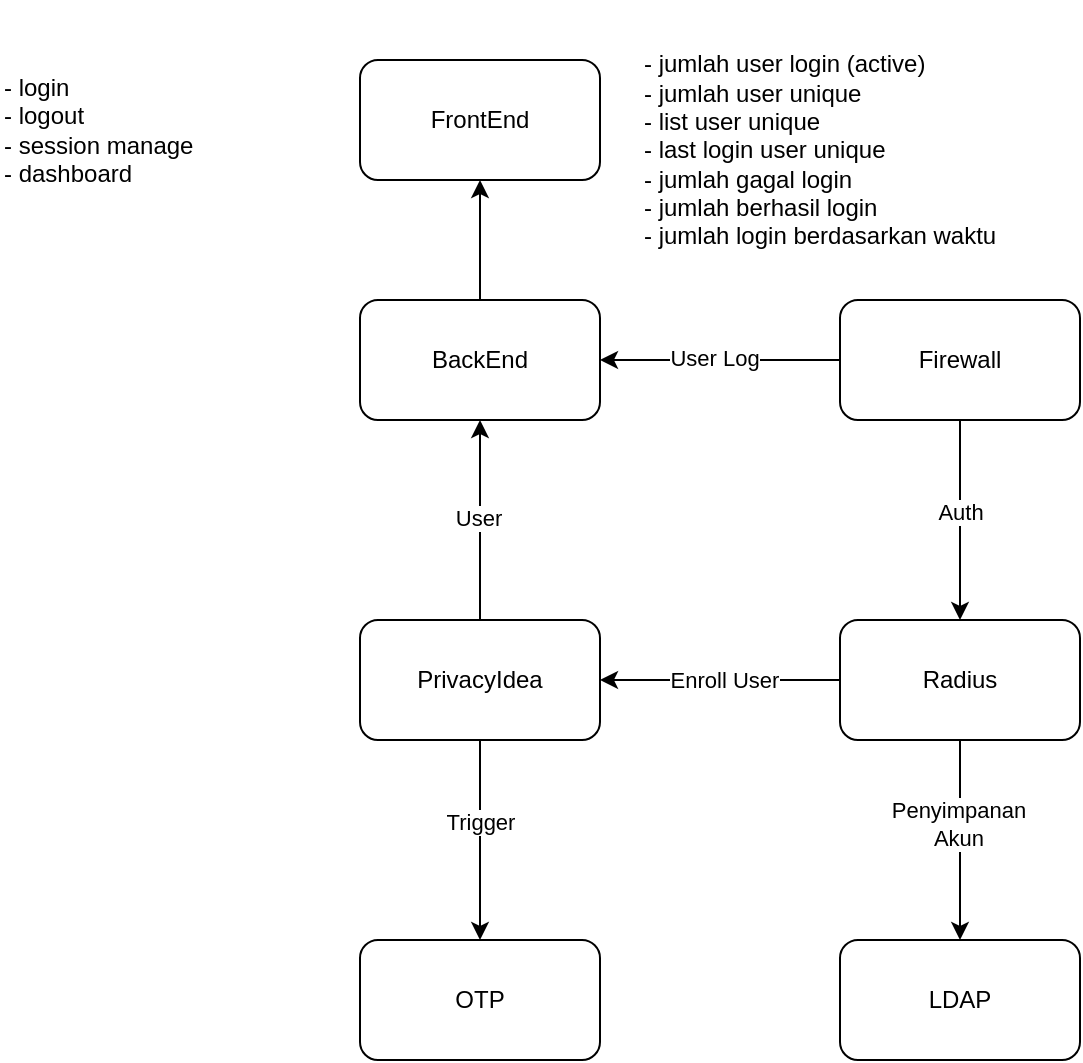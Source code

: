 <mxfile version="28.0.6" pages="2">
  <diagram name="Halaman-1" id="0xkd0_zbIvf2wIhmGBbi">
    <mxGraphModel dx="2108" dy="608" grid="1" gridSize="10" guides="1" tooltips="1" connect="1" arrows="1" fold="1" page="1" pageScale="1" pageWidth="827" pageHeight="1169" math="0" shadow="0">
      <root>
        <mxCell id="0" />
        <mxCell id="1" parent="0" />
        <mxCell id="93PrXyJmW7tbFm8o_D-c-6" style="edgeStyle=orthogonalEdgeStyle;rounded=0;orthogonalLoop=1;jettySize=auto;html=1;exitX=0.5;exitY=1;exitDx=0;exitDy=0;entryX=0.5;entryY=0;entryDx=0;entryDy=0;" parent="1" source="93PrXyJmW7tbFm8o_D-c-2" target="93PrXyJmW7tbFm8o_D-c-4" edge="1">
          <mxGeometry relative="1" as="geometry" />
        </mxCell>
        <mxCell id="93PrXyJmW7tbFm8o_D-c-14" value="Auth" style="edgeLabel;html=1;align=center;verticalAlign=middle;resizable=0;points=[];" parent="93PrXyJmW7tbFm8o_D-c-6" vertex="1" connectable="0">
          <mxGeometry x="-0.08" relative="1" as="geometry">
            <mxPoint as="offset" />
          </mxGeometry>
        </mxCell>
        <mxCell id="93PrXyJmW7tbFm8o_D-c-24" style="edgeStyle=orthogonalEdgeStyle;rounded=0;orthogonalLoop=1;jettySize=auto;html=1;exitX=0;exitY=0.5;exitDx=0;exitDy=0;entryX=1;entryY=0.5;entryDx=0;entryDy=0;" parent="1" source="93PrXyJmW7tbFm8o_D-c-2" target="93PrXyJmW7tbFm8o_D-c-23" edge="1">
          <mxGeometry relative="1" as="geometry" />
        </mxCell>
        <mxCell id="93PrXyJmW7tbFm8o_D-c-26" value="User Log" style="edgeLabel;html=1;align=center;verticalAlign=middle;resizable=0;points=[];" parent="93PrXyJmW7tbFm8o_D-c-24" vertex="1" connectable="0">
          <mxGeometry x="0.053" y="-1" relative="1" as="geometry">
            <mxPoint as="offset" />
          </mxGeometry>
        </mxCell>
        <mxCell id="93PrXyJmW7tbFm8o_D-c-2" value="Firewall" style="rounded=1;whiteSpace=wrap;html=1;" parent="1" vertex="1">
          <mxGeometry x="280" y="440" width="120" height="60" as="geometry" />
        </mxCell>
        <mxCell id="93PrXyJmW7tbFm8o_D-c-10" style="edgeStyle=orthogonalEdgeStyle;rounded=0;orthogonalLoop=1;jettySize=auto;html=1;exitX=0.5;exitY=1;exitDx=0;exitDy=0;entryX=0.5;entryY=0;entryDx=0;entryDy=0;" parent="1" source="93PrXyJmW7tbFm8o_D-c-3" target="93PrXyJmW7tbFm8o_D-c-9" edge="1">
          <mxGeometry relative="1" as="geometry" />
        </mxCell>
        <mxCell id="93PrXyJmW7tbFm8o_D-c-17" value="Trigger" style="edgeLabel;html=1;align=center;verticalAlign=middle;resizable=0;points=[];" parent="93PrXyJmW7tbFm8o_D-c-10" vertex="1" connectable="0">
          <mxGeometry x="-0.18" relative="1" as="geometry">
            <mxPoint as="offset" />
          </mxGeometry>
        </mxCell>
        <mxCell id="93PrXyJmW7tbFm8o_D-c-25" style="edgeStyle=orthogonalEdgeStyle;rounded=0;orthogonalLoop=1;jettySize=auto;html=1;exitX=0.5;exitY=0;exitDx=0;exitDy=0;entryX=0.5;entryY=1;entryDx=0;entryDy=0;" parent="1" source="93PrXyJmW7tbFm8o_D-c-3" target="93PrXyJmW7tbFm8o_D-c-23" edge="1">
          <mxGeometry relative="1" as="geometry" />
        </mxCell>
        <mxCell id="93PrXyJmW7tbFm8o_D-c-27" value="User" style="edgeLabel;html=1;align=center;verticalAlign=middle;resizable=0;points=[];" parent="93PrXyJmW7tbFm8o_D-c-25" vertex="1" connectable="0">
          <mxGeometry x="0.016" y="1" relative="1" as="geometry">
            <mxPoint as="offset" />
          </mxGeometry>
        </mxCell>
        <mxCell id="93PrXyJmW7tbFm8o_D-c-3" value="PrivacyIdea" style="rounded=1;whiteSpace=wrap;html=1;" parent="1" vertex="1">
          <mxGeometry x="40" y="600" width="120" height="60" as="geometry" />
        </mxCell>
        <mxCell id="93PrXyJmW7tbFm8o_D-c-7" style="edgeStyle=orthogonalEdgeStyle;rounded=0;orthogonalLoop=1;jettySize=auto;html=1;exitX=0;exitY=0.5;exitDx=0;exitDy=0;entryX=1;entryY=0.5;entryDx=0;entryDy=0;" parent="1" source="93PrXyJmW7tbFm8o_D-c-4" target="93PrXyJmW7tbFm8o_D-c-3" edge="1">
          <mxGeometry relative="1" as="geometry" />
        </mxCell>
        <mxCell id="93PrXyJmW7tbFm8o_D-c-16" value="Enroll User" style="edgeLabel;html=1;align=center;verticalAlign=middle;resizable=0;points=[];" parent="93PrXyJmW7tbFm8o_D-c-7" vertex="1" connectable="0">
          <mxGeometry x="-0.03" relative="1" as="geometry">
            <mxPoint as="offset" />
          </mxGeometry>
        </mxCell>
        <mxCell id="93PrXyJmW7tbFm8o_D-c-8" style="edgeStyle=orthogonalEdgeStyle;rounded=0;orthogonalLoop=1;jettySize=auto;html=1;exitX=0.5;exitY=1;exitDx=0;exitDy=0;entryX=0.5;entryY=0;entryDx=0;entryDy=0;" parent="1" source="93PrXyJmW7tbFm8o_D-c-4" target="93PrXyJmW7tbFm8o_D-c-5" edge="1">
          <mxGeometry relative="1" as="geometry" />
        </mxCell>
        <mxCell id="93PrXyJmW7tbFm8o_D-c-15" value="Penyimpanan&lt;br&gt;Akun" style="edgeLabel;html=1;align=center;verticalAlign=middle;resizable=0;points=[];" parent="93PrXyJmW7tbFm8o_D-c-8" vertex="1" connectable="0">
          <mxGeometry x="-0.16" y="-1" relative="1" as="geometry">
            <mxPoint as="offset" />
          </mxGeometry>
        </mxCell>
        <mxCell id="93PrXyJmW7tbFm8o_D-c-4" value="Radius" style="rounded=1;whiteSpace=wrap;html=1;" parent="1" vertex="1">
          <mxGeometry x="280" y="600" width="120" height="60" as="geometry" />
        </mxCell>
        <mxCell id="93PrXyJmW7tbFm8o_D-c-5" value="LDAP" style="rounded=1;whiteSpace=wrap;html=1;" parent="1" vertex="1">
          <mxGeometry x="280" y="760" width="120" height="60" as="geometry" />
        </mxCell>
        <mxCell id="93PrXyJmW7tbFm8o_D-c-9" value="OTP" style="rounded=1;whiteSpace=wrap;html=1;" parent="1" vertex="1">
          <mxGeometry x="40" y="760" width="120" height="60" as="geometry" />
        </mxCell>
        <mxCell id="93PrXyJmW7tbFm8o_D-c-18" value="- jumlah user login (active)&amp;nbsp;&lt;div&gt;- jumlah user unique&lt;/div&gt;&lt;div&gt;- list user unique&lt;br&gt;- last login user unique&lt;/div&gt;&lt;div&gt;- jumlah gagal login&lt;/div&gt;&lt;div&gt;- jumlah berhasil login&lt;/div&gt;&lt;div&gt;- jumlah login berdasarkan waktu&lt;/div&gt;" style="text;html=1;align=left;verticalAlign=middle;whiteSpace=wrap;rounded=0;" parent="1" vertex="1">
          <mxGeometry x="180" y="310" width="180" height="110" as="geometry" />
        </mxCell>
        <mxCell id="93PrXyJmW7tbFm8o_D-c-21" value="- login&lt;div&gt;- logout&lt;/div&gt;&lt;div&gt;- session manage&lt;/div&gt;&lt;div&gt;- dashboard&lt;/div&gt;" style="text;html=1;align=left;verticalAlign=middle;whiteSpace=wrap;rounded=0;" parent="1" vertex="1">
          <mxGeometry x="-140" y="290" width="180" height="130" as="geometry" />
        </mxCell>
        <mxCell id="93PrXyJmW7tbFm8o_D-c-22" value="FrontEnd" style="rounded=1;whiteSpace=wrap;html=1;" parent="1" vertex="1">
          <mxGeometry x="40" y="320" width="120" height="60" as="geometry" />
        </mxCell>
        <mxCell id="93PrXyJmW7tbFm8o_D-c-28" style="edgeStyle=orthogonalEdgeStyle;rounded=0;orthogonalLoop=1;jettySize=auto;html=1;exitX=0.5;exitY=0;exitDx=0;exitDy=0;entryX=0.5;entryY=1;entryDx=0;entryDy=0;" parent="1" source="93PrXyJmW7tbFm8o_D-c-23" target="93PrXyJmW7tbFm8o_D-c-22" edge="1">
          <mxGeometry relative="1" as="geometry" />
        </mxCell>
        <mxCell id="93PrXyJmW7tbFm8o_D-c-23" value="BackEnd" style="rounded=1;whiteSpace=wrap;html=1;" parent="1" vertex="1">
          <mxGeometry x="40" y="440" width="120" height="60" as="geometry" />
        </mxCell>
      </root>
    </mxGraphModel>
  </diagram>
  <diagram name="Salinan Halaman-1" id="-R6LEJHSf_SSL1vjvPfM">
    <mxGraphModel dx="1042" dy="561" grid="1" gridSize="10" guides="1" tooltips="1" connect="1" arrows="1" fold="1" page="1" pageScale="1" pageWidth="827" pageHeight="1169" math="0" shadow="0">
      <root>
        <mxCell id="nZ4cNKCgn_CHu_Dmypmx-0" />
        <mxCell id="nZ4cNKCgn_CHu_Dmypmx-1" parent="nZ4cNKCgn_CHu_Dmypmx-0" />
        <mxCell id="nZ4cNKCgn_CHu_Dmypmx-2" style="edgeStyle=orthogonalEdgeStyle;rounded=0;orthogonalLoop=1;jettySize=auto;html=1;exitX=0.5;exitY=1;exitDx=0;exitDy=0;entryX=0.5;entryY=0;entryDx=0;entryDy=0;" edge="1" parent="nZ4cNKCgn_CHu_Dmypmx-1" source="nZ4cNKCgn_CHu_Dmypmx-6" target="nZ4cNKCgn_CHu_Dmypmx-16">
          <mxGeometry relative="1" as="geometry" />
        </mxCell>
        <mxCell id="nZ4cNKCgn_CHu_Dmypmx-3" value="Auth" style="edgeLabel;html=1;align=center;verticalAlign=middle;resizable=0;points=[];" vertex="1" connectable="0" parent="nZ4cNKCgn_CHu_Dmypmx-2">
          <mxGeometry x="-0.08" relative="1" as="geometry">
            <mxPoint as="offset" />
          </mxGeometry>
        </mxCell>
        <mxCell id="nZ4cNKCgn_CHu_Dmypmx-6" value="Firewall" style="rounded=1;whiteSpace=wrap;html=1;" vertex="1" parent="nZ4cNKCgn_CHu_Dmypmx-1">
          <mxGeometry x="280" y="440" width="120" height="60" as="geometry" />
        </mxCell>
        <mxCell id="nZ4cNKCgn_CHu_Dmypmx-7" style="edgeStyle=orthogonalEdgeStyle;rounded=0;orthogonalLoop=1;jettySize=auto;html=1;exitX=0.5;exitY=1;exitDx=0;exitDy=0;entryX=0.5;entryY=0;entryDx=0;entryDy=0;" edge="1" parent="nZ4cNKCgn_CHu_Dmypmx-1" source="nZ4cNKCgn_CHu_Dmypmx-11" target="nZ4cNKCgn_CHu_Dmypmx-18">
          <mxGeometry relative="1" as="geometry" />
        </mxCell>
        <mxCell id="nZ4cNKCgn_CHu_Dmypmx-8" value="Trigger" style="edgeLabel;html=1;align=center;verticalAlign=middle;resizable=0;points=[];" vertex="1" connectable="0" parent="nZ4cNKCgn_CHu_Dmypmx-7">
          <mxGeometry x="-0.18" relative="1" as="geometry">
            <mxPoint as="offset" />
          </mxGeometry>
        </mxCell>
        <mxCell id="nZ4cNKCgn_CHu_Dmypmx-11" value="PrivacyIdea" style="rounded=1;whiteSpace=wrap;html=1;" vertex="1" parent="nZ4cNKCgn_CHu_Dmypmx-1">
          <mxGeometry x="40" y="600" width="120" height="60" as="geometry" />
        </mxCell>
        <mxCell id="nZ4cNKCgn_CHu_Dmypmx-12" style="edgeStyle=orthogonalEdgeStyle;rounded=0;orthogonalLoop=1;jettySize=auto;html=1;exitX=0;exitY=0.5;exitDx=0;exitDy=0;entryX=1;entryY=0.5;entryDx=0;entryDy=0;" edge="1" parent="nZ4cNKCgn_CHu_Dmypmx-1" source="nZ4cNKCgn_CHu_Dmypmx-16" target="nZ4cNKCgn_CHu_Dmypmx-11">
          <mxGeometry relative="1" as="geometry" />
        </mxCell>
        <mxCell id="nZ4cNKCgn_CHu_Dmypmx-13" value="Enroll User" style="edgeLabel;html=1;align=center;verticalAlign=middle;resizable=0;points=[];" vertex="1" connectable="0" parent="nZ4cNKCgn_CHu_Dmypmx-12">
          <mxGeometry x="-0.03" relative="1" as="geometry">
            <mxPoint as="offset" />
          </mxGeometry>
        </mxCell>
        <mxCell id="nZ4cNKCgn_CHu_Dmypmx-14" style="edgeStyle=orthogonalEdgeStyle;rounded=0;orthogonalLoop=1;jettySize=auto;html=1;exitX=0.5;exitY=1;exitDx=0;exitDy=0;entryX=0.5;entryY=0;entryDx=0;entryDy=0;" edge="1" parent="nZ4cNKCgn_CHu_Dmypmx-1" source="nZ4cNKCgn_CHu_Dmypmx-16" target="nZ4cNKCgn_CHu_Dmypmx-17">
          <mxGeometry relative="1" as="geometry" />
        </mxCell>
        <mxCell id="nZ4cNKCgn_CHu_Dmypmx-15" value="Penyimpanan&lt;br&gt;Akun" style="edgeLabel;html=1;align=center;verticalAlign=middle;resizable=0;points=[];" vertex="1" connectable="0" parent="nZ4cNKCgn_CHu_Dmypmx-14">
          <mxGeometry x="-0.16" y="-1" relative="1" as="geometry">
            <mxPoint as="offset" />
          </mxGeometry>
        </mxCell>
        <mxCell id="nZ4cNKCgn_CHu_Dmypmx-16" value="Radius" style="rounded=1;whiteSpace=wrap;html=1;" vertex="1" parent="nZ4cNKCgn_CHu_Dmypmx-1">
          <mxGeometry x="280" y="600" width="120" height="60" as="geometry" />
        </mxCell>
        <mxCell id="nZ4cNKCgn_CHu_Dmypmx-17" value="LDAP" style="rounded=1;whiteSpace=wrap;html=1;" vertex="1" parent="nZ4cNKCgn_CHu_Dmypmx-1">
          <mxGeometry x="280" y="760" width="120" height="60" as="geometry" />
        </mxCell>
        <mxCell id="nZ4cNKCgn_CHu_Dmypmx-18" value="OTP" style="rounded=1;whiteSpace=wrap;html=1;" vertex="1" parent="nZ4cNKCgn_CHu_Dmypmx-1">
          <mxGeometry x="40" y="760" width="120" height="60" as="geometry" />
        </mxCell>
      </root>
    </mxGraphModel>
  </diagram>
</mxfile>
